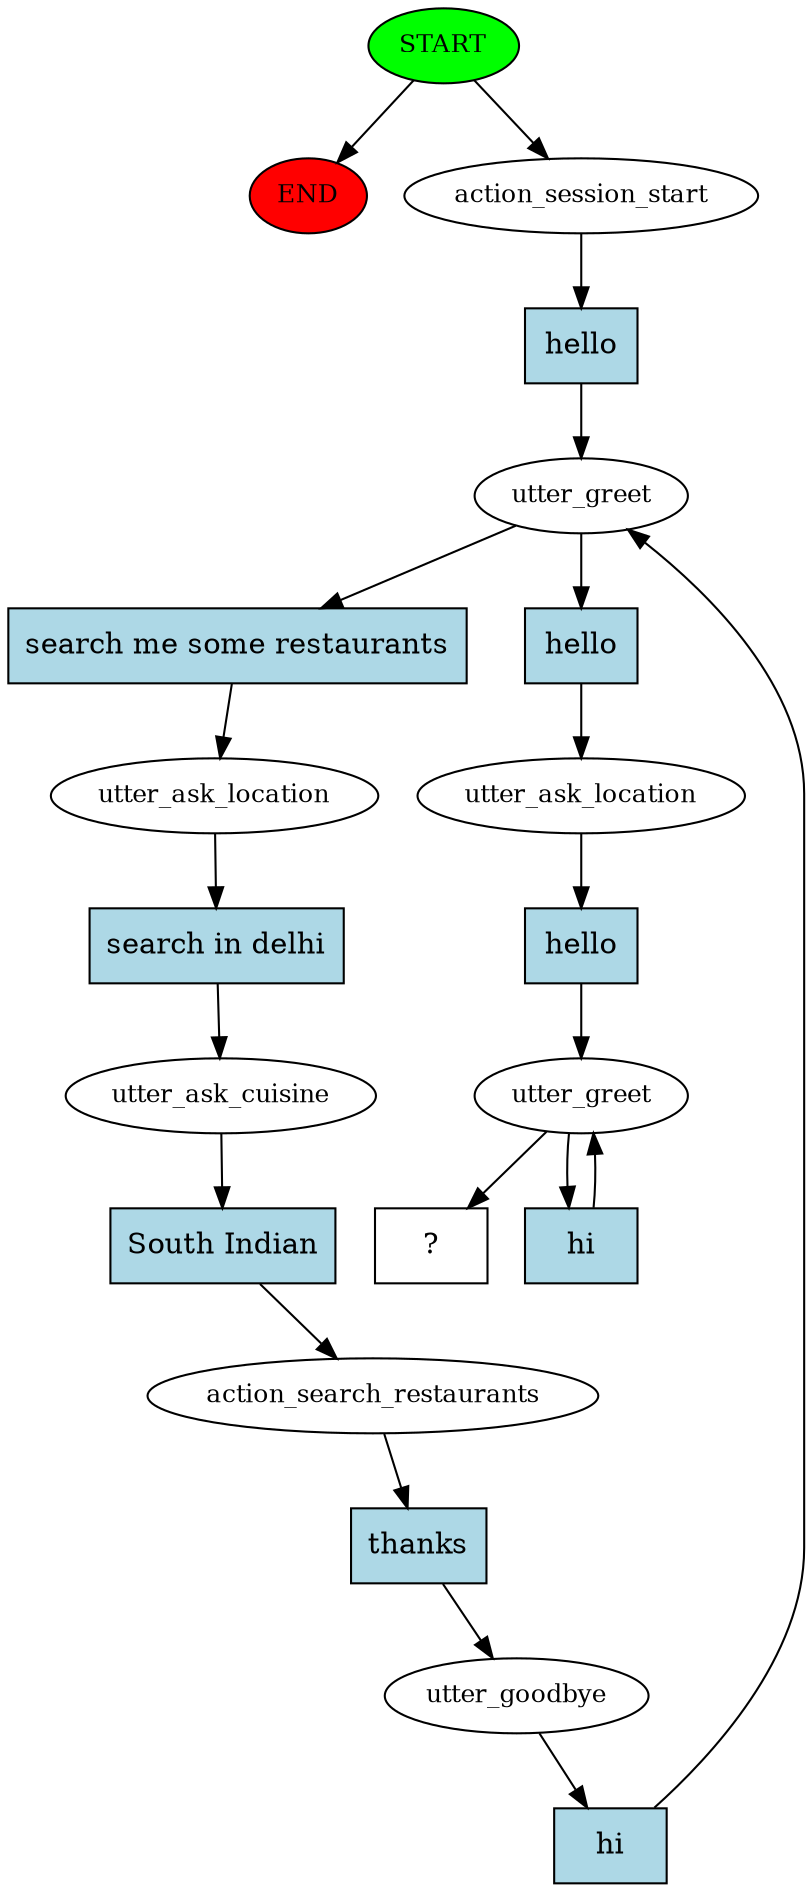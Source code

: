 digraph  {
0 [class="start active", fillcolor=green, fontsize=12, label=START, style=filled];
"-1" [class=end, fillcolor=red, fontsize=12, label=END, style=filled];
1 [class=active, fontsize=12, label=action_session_start];
2 [class=active, fontsize=12, label=utter_greet];
3 [class=active, fontsize=12, label=utter_ask_location];
4 [class=active, fontsize=12, label=utter_ask_cuisine];
5 [class=active, fontsize=12, label=action_search_restaurants];
6 [class=active, fontsize=12, label=utter_goodbye];
8 [class=active, fontsize=12, label=utter_ask_location];
9 [class=active, fontsize=12, label=utter_greet];
13 [class="intent dashed active", label="  ?  ", shape=rect];
14 [class="intent active", fillcolor=lightblue, label=hello, shape=rect, style=filled];
15 [class="intent active", fillcolor=lightblue, label="search me some restaurants", shape=rect, style=filled];
16 [class="intent active", fillcolor=lightblue, label=hello, shape=rect, style=filled];
17 [class="intent active", fillcolor=lightblue, label="search in delhi", shape=rect, style=filled];
18 [class="intent active", fillcolor=lightblue, label="South Indian", shape=rect, style=filled];
19 [class="intent active", fillcolor=lightblue, label=thanks, shape=rect, style=filled];
20 [class="intent active", fillcolor=lightblue, label=hi, shape=rect, style=filled];
21 [class="intent active", fillcolor=lightblue, label=hello, shape=rect, style=filled];
22 [class="intent active", fillcolor=lightblue, label=hi, shape=rect, style=filled];
0 -> "-1"  [class="", key=NONE, label=""];
0 -> 1  [class=active, key=NONE, label=""];
1 -> 14  [class=active, key=0];
2 -> 15  [class=active, key=0];
2 -> 16  [class=active, key=0];
3 -> 17  [class=active, key=0];
4 -> 18  [class=active, key=0];
5 -> 19  [class=active, key=0];
6 -> 20  [class=active, key=0];
8 -> 21  [class=active, key=0];
9 -> 13  [class=active, key=NONE, label=""];
9 -> 22  [class=active, key=0];
14 -> 2  [class=active, key=0];
15 -> 3  [class=active, key=0];
16 -> 8  [class=active, key=0];
17 -> 4  [class=active, key=0];
18 -> 5  [class=active, key=0];
19 -> 6  [class=active, key=0];
20 -> 2  [class=active, key=0];
21 -> 9  [class=active, key=0];
22 -> 9  [class=active, key=0];
}

